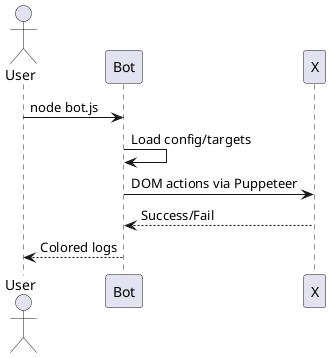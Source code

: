 @startuml
actor User
participant Bot
User -> Bot: node bot.js
Bot -> Bot: Load config/targets
Bot -> X: DOM actions via Puppeteer
X --> Bot: Success/Fail
Bot --> User: Colored logs
@enduml
